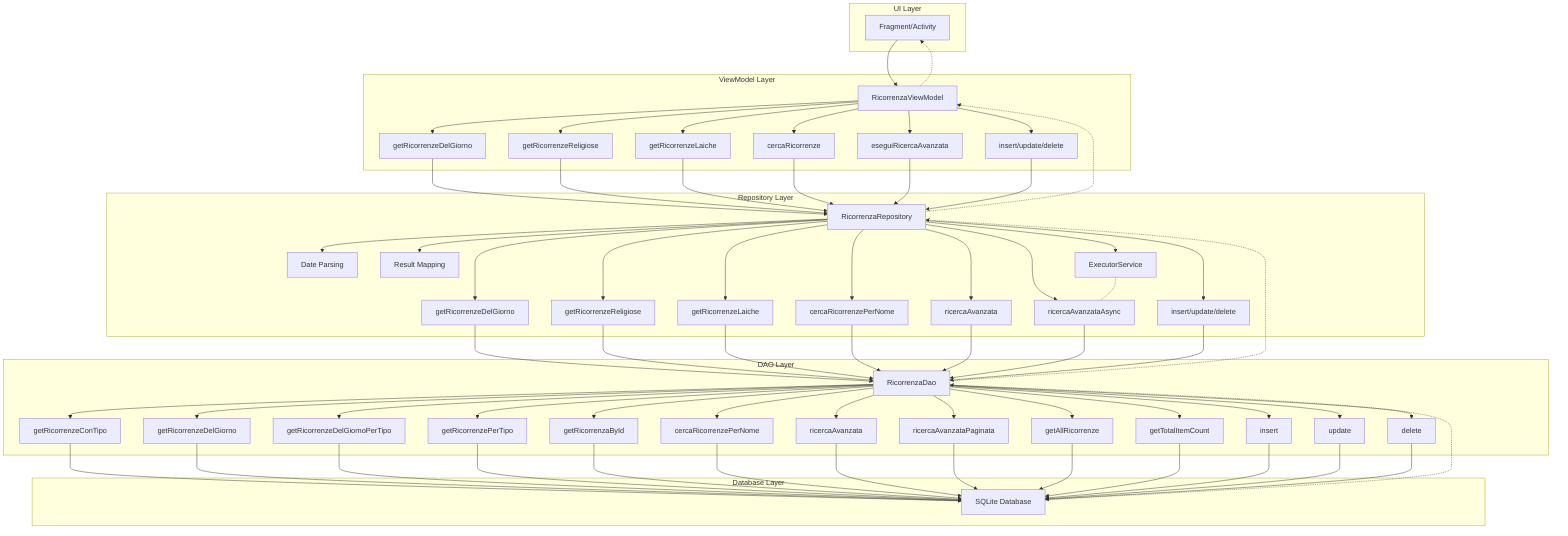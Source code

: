 graph TB
    subgraph UI Layer
        A[Fragment/Activity]
    end

    subgraph ViewModel Layer
        B[RicorrenzaViewModel]
        B1[getRicorrenzeDelGiorno]
        B2[getRicorrenzeReligiose]
        B3[getRicorrenzeLaiche]
        B4[cercaRicorrenze]
        B5[eseguiRicercaAvanzata]
        B6[insert/update/delete]
    end

    subgraph Repository Layer
        C[RicorrenzaRepository]
        C1[getRicorrenzeDelGiorno]
        C2[getRicorrenzeReligiose]
        C3[getRicorrenzeLaiche]
        C4[cercaRicorrenzePerNome]
        C5[ricercaAvanzata]
        C6[ricercaAvanzataAsync]
        C7[insert/update/delete]
        C8[Date Parsing]
        C9[Result Mapping]
        C10[ExecutorService]
    end

    subgraph DAO Layer
        D[RicorrenzaDao]
        D1[getRicorrenzeConTipo]
        D2[getRicorrenzeDelGiorno]
        D3[getRicorrenzeDelGiornoPerTipo]
        D4[getRicorrenzePerTipo]
        D5[getRicorrenzaById]
        D6[cercaRicorrenzePerNome]
        D7[ricercaAvanzata]
        D8[ricercaAvanzataPaginata]
        D9[getAllRicorrenze]
        D10[getTotalItemCount]
        D11[insert]
        D12[update]
        D13[delete]
    end

    subgraph Database Layer
        E[SQLite Database]
    end

    A --> B
    B --> B1 & B2 & B3 & B4 & B5 & B6
    B1 & B2 & B3 & B4 & B5 & B6 --> C
    C --> C1 & C2 & C3 & C4 & C5 & C6 & C7
    C --> C8 & C9 & C10
    C1 & C2 & C3 & C4 & C5 & C6 & C7 --> D
    D --> D1 & D2 & D3 & D4 & D5 & D6 & D7 & D8 & D9 & D10 & D11 & D12 & D13
    D1 & D2 & D3 & D4 & D5 & D6 & D7 & D8 & D9 & D10 & D11 & D12 & D13 --> E

    %% LiveData Flow
    E -.-> D
    D -.-> C
    C -.-> B
    B -.-> A

    %% Async Operations
    C10 -.- C6